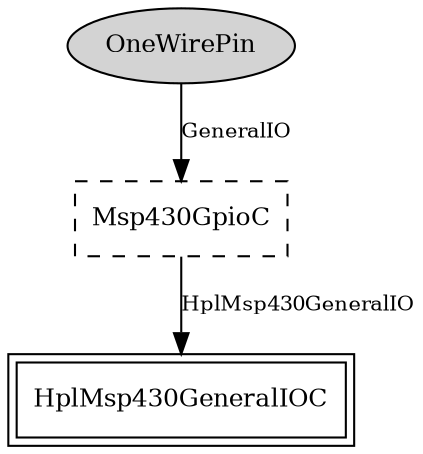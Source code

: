 digraph "tos.platforms.epic.chips.ds2411.PlatformOneWireLowLevelC" {
  n0x40ac84a0 [shape=ellipse, style=filled, label="OneWirePin", fontsize=12];
  "PlatformOneWireLowLevelC.Msp430GpioC" [fontsize=12, shape=box, style=dashed, label="Msp430GpioC", URL="../chtml/tos.chips.msp430.pins.Msp430GpioC.html"];
  "PlatformOneWireLowLevelC.Msp430GpioC" [fontsize=12, shape=box, style=dashed, label="Msp430GpioC", URL="../chtml/tos.chips.msp430.pins.Msp430GpioC.html"];
  "HplMsp430GeneralIOC" [fontsize=12, shape=box,peripheries=2, URL="../chtml/tos.chips.msp430.pins.HplMsp430GeneralIOC.html"];
  "n0x40ac84a0" -> "PlatformOneWireLowLevelC.Msp430GpioC" [label="GeneralIO", URL="../ihtml/tos.interfaces.GeneralIO.html", fontsize=10];
  "PlatformOneWireLowLevelC.Msp430GpioC" -> "HplMsp430GeneralIOC" [label="HplMsp430GeneralIO", URL="../ihtml/tos.chips.msp430.pins.HplMsp430GeneralIO.html", fontsize=10];
}
